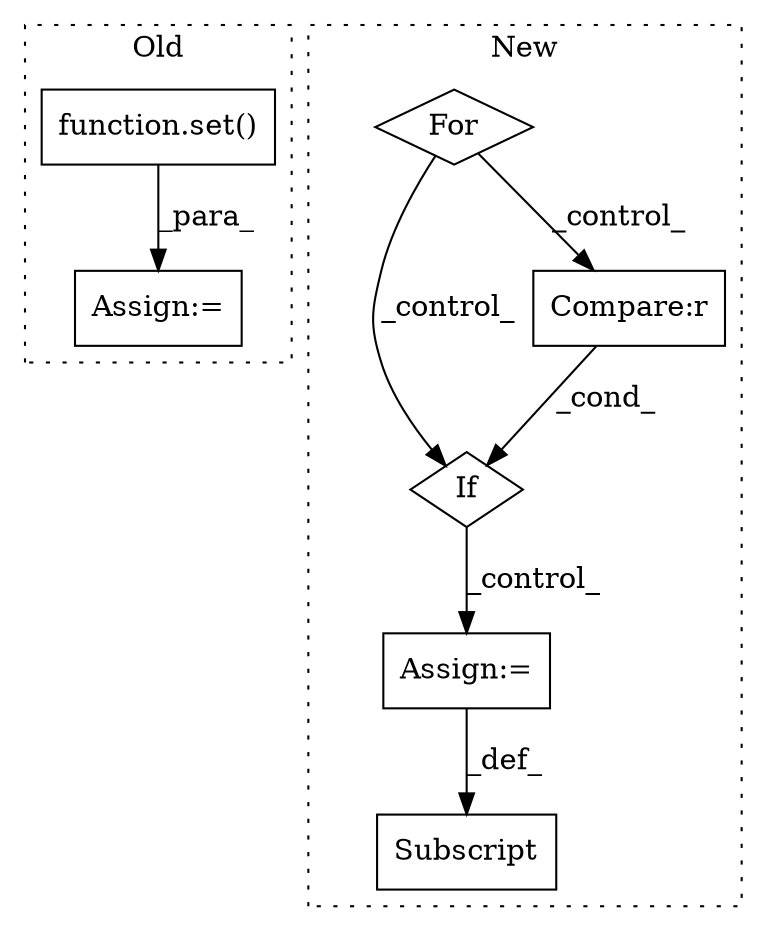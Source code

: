 digraph G {
subgraph cluster0 {
1 [label="function.set()" a="75" s="1743" l="5" shape="box"];
4 [label="Assign:=" a="68" s="1852" l="4" shape="box"];
label = "Old";
style="dotted";
}
subgraph cluster1 {
2 [label="If" a="96" s="1756" l="3" shape="diamond"];
3 [label="Compare:r" a="40" s="1759" l="20" shape="box"];
5 [label="For" a="107" s="1646,1667" l="4,10" shape="diamond"];
6 [label="Assign:=" a="68" s="1811" l="3" shape="box"];
7 [label="Subscript" a="63" s="1797,0" l="14,0" shape="box"];
label = "New";
style="dotted";
}
1 -> 4 [label="_para_"];
2 -> 6 [label="_control_"];
3 -> 2 [label="_cond_"];
5 -> 2 [label="_control_"];
5 -> 3 [label="_control_"];
6 -> 7 [label="_def_"];
}